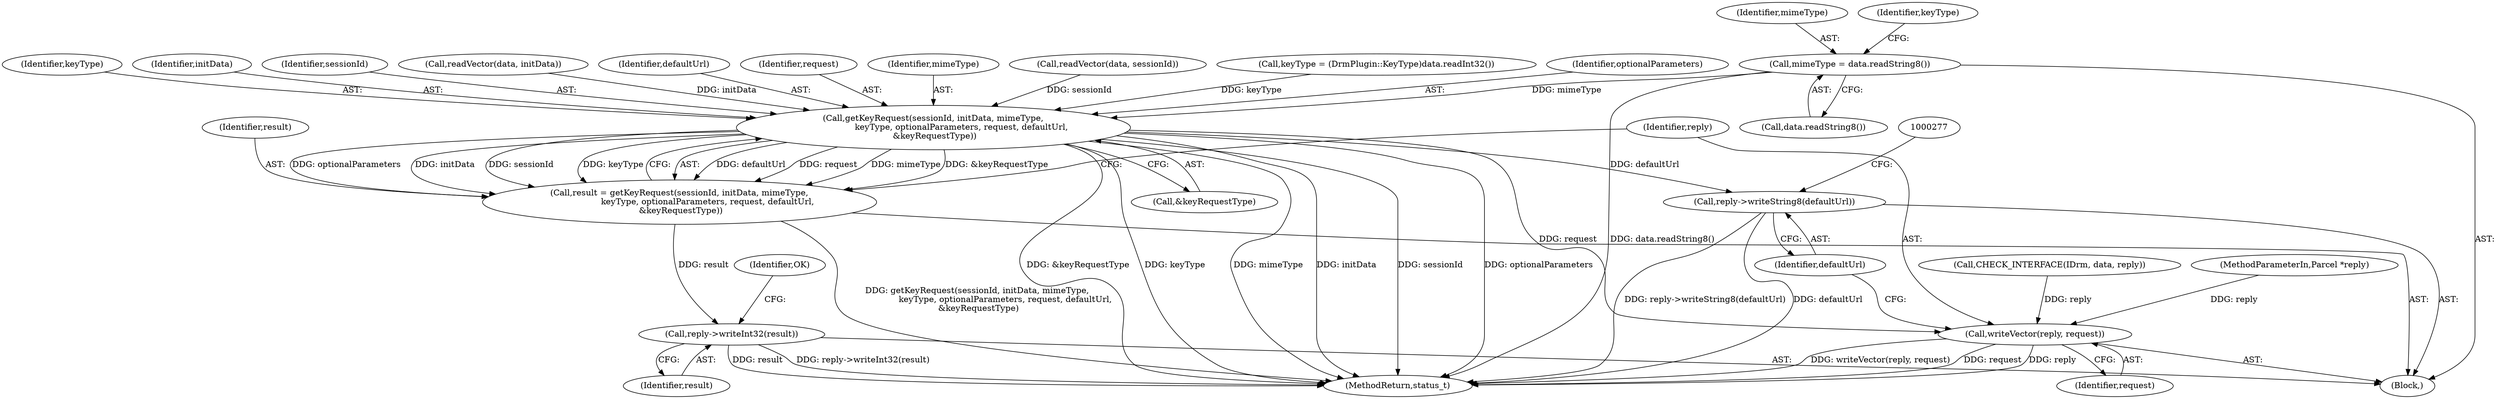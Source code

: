 digraph "0_Android_5a856f2092f7086aa0fea9ae06b9255befcdcd34@API" {
"1000215" [label="(Call,mimeType = data.readString8())"];
"1000260" [label="(Call,getKeyRequest(sessionId, initData, mimeType,\n                     keyType, optionalParameters, request, defaultUrl,\n &keyRequestType))"];
"1000258" [label="(Call,result = getKeyRequest(sessionId, initData, mimeType,\n                     keyType, optionalParameters, request, defaultUrl,\n &keyRequestType))"];
"1000279" [label="(Call,reply->writeInt32(result))"];
"1000270" [label="(Call,writeVector(reply, request))"];
"1000273" [label="(Call,reply->writeString8(defaultUrl))"];
"1000215" [label="(Call,mimeType = data.readString8())"];
"1000263" [label="(Identifier,mimeType)"];
"1000208" [label="(Call,readVector(data, sessionId))"];
"1000271" [label="(Identifier,reply)"];
"1000270" [label="(Call,writeVector(reply, request))"];
"1000260" [label="(Call,getKeyRequest(sessionId, initData, mimeType,\n                     keyType, optionalParameters, request, defaultUrl,\n &keyRequestType))"];
"1000282" [label="(Identifier,OK)"];
"1000272" [label="(Identifier,request)"];
"1000273" [label="(Call,reply->writeString8(defaultUrl))"];
"1000219" [label="(Call,keyType = (DrmPlugin::KeyType)data.readInt32())"];
"1000216" [label="(Identifier,mimeType)"];
"1000274" [label="(Identifier,defaultUrl)"];
"1000265" [label="(Identifier,optionalParameters)"];
"1000202" [label="(Call,CHECK_INTERFACE(IDrm, data, reply))"];
"1000268" [label="(Call,&keyRequestType)"];
"1000264" [label="(Identifier,keyType)"];
"1000217" [label="(Call,data.readString8())"];
"1000262" [label="(Identifier,initData)"];
"1000901" [label="(MethodReturn,status_t)"];
"1000279" [label="(Call,reply->writeInt32(result))"];
"1000261" [label="(Identifier,sessionId)"];
"1000258" [label="(Call,result = getKeyRequest(sessionId, initData, mimeType,\n                     keyType, optionalParameters, request, defaultUrl,\n &keyRequestType))"];
"1000211" [label="(Call,readVector(data, initData))"];
"1000103" [label="(MethodParameterIn,Parcel *reply)"];
"1000259" [label="(Identifier,result)"];
"1000220" [label="(Identifier,keyType)"];
"1000201" [label="(Block,)"];
"1000280" [label="(Identifier,result)"];
"1000267" [label="(Identifier,defaultUrl)"];
"1000266" [label="(Identifier,request)"];
"1000215" -> "1000201"  [label="AST: "];
"1000215" -> "1000217"  [label="CFG: "];
"1000216" -> "1000215"  [label="AST: "];
"1000217" -> "1000215"  [label="AST: "];
"1000220" -> "1000215"  [label="CFG: "];
"1000215" -> "1000901"  [label="DDG: data.readString8()"];
"1000215" -> "1000260"  [label="DDG: mimeType"];
"1000260" -> "1000258"  [label="AST: "];
"1000260" -> "1000268"  [label="CFG: "];
"1000261" -> "1000260"  [label="AST: "];
"1000262" -> "1000260"  [label="AST: "];
"1000263" -> "1000260"  [label="AST: "];
"1000264" -> "1000260"  [label="AST: "];
"1000265" -> "1000260"  [label="AST: "];
"1000266" -> "1000260"  [label="AST: "];
"1000267" -> "1000260"  [label="AST: "];
"1000268" -> "1000260"  [label="AST: "];
"1000258" -> "1000260"  [label="CFG: "];
"1000260" -> "1000901"  [label="DDG: optionalParameters"];
"1000260" -> "1000901"  [label="DDG: &keyRequestType"];
"1000260" -> "1000901"  [label="DDG: keyType"];
"1000260" -> "1000901"  [label="DDG: mimeType"];
"1000260" -> "1000901"  [label="DDG: initData"];
"1000260" -> "1000901"  [label="DDG: sessionId"];
"1000260" -> "1000258"  [label="DDG: defaultUrl"];
"1000260" -> "1000258"  [label="DDG: request"];
"1000260" -> "1000258"  [label="DDG: mimeType"];
"1000260" -> "1000258"  [label="DDG: &keyRequestType"];
"1000260" -> "1000258"  [label="DDG: optionalParameters"];
"1000260" -> "1000258"  [label="DDG: initData"];
"1000260" -> "1000258"  [label="DDG: sessionId"];
"1000260" -> "1000258"  [label="DDG: keyType"];
"1000208" -> "1000260"  [label="DDG: sessionId"];
"1000211" -> "1000260"  [label="DDG: initData"];
"1000219" -> "1000260"  [label="DDG: keyType"];
"1000260" -> "1000270"  [label="DDG: request"];
"1000260" -> "1000273"  [label="DDG: defaultUrl"];
"1000258" -> "1000201"  [label="AST: "];
"1000259" -> "1000258"  [label="AST: "];
"1000271" -> "1000258"  [label="CFG: "];
"1000258" -> "1000901"  [label="DDG: getKeyRequest(sessionId, initData, mimeType,\n                     keyType, optionalParameters, request, defaultUrl,\n &keyRequestType)"];
"1000258" -> "1000279"  [label="DDG: result"];
"1000279" -> "1000201"  [label="AST: "];
"1000279" -> "1000280"  [label="CFG: "];
"1000280" -> "1000279"  [label="AST: "];
"1000282" -> "1000279"  [label="CFG: "];
"1000279" -> "1000901"  [label="DDG: result"];
"1000279" -> "1000901"  [label="DDG: reply->writeInt32(result)"];
"1000270" -> "1000201"  [label="AST: "];
"1000270" -> "1000272"  [label="CFG: "];
"1000271" -> "1000270"  [label="AST: "];
"1000272" -> "1000270"  [label="AST: "];
"1000274" -> "1000270"  [label="CFG: "];
"1000270" -> "1000901"  [label="DDG: writeVector(reply, request)"];
"1000270" -> "1000901"  [label="DDG: request"];
"1000270" -> "1000901"  [label="DDG: reply"];
"1000202" -> "1000270"  [label="DDG: reply"];
"1000103" -> "1000270"  [label="DDG: reply"];
"1000273" -> "1000201"  [label="AST: "];
"1000273" -> "1000274"  [label="CFG: "];
"1000274" -> "1000273"  [label="AST: "];
"1000277" -> "1000273"  [label="CFG: "];
"1000273" -> "1000901"  [label="DDG: defaultUrl"];
"1000273" -> "1000901"  [label="DDG: reply->writeString8(defaultUrl)"];
}
